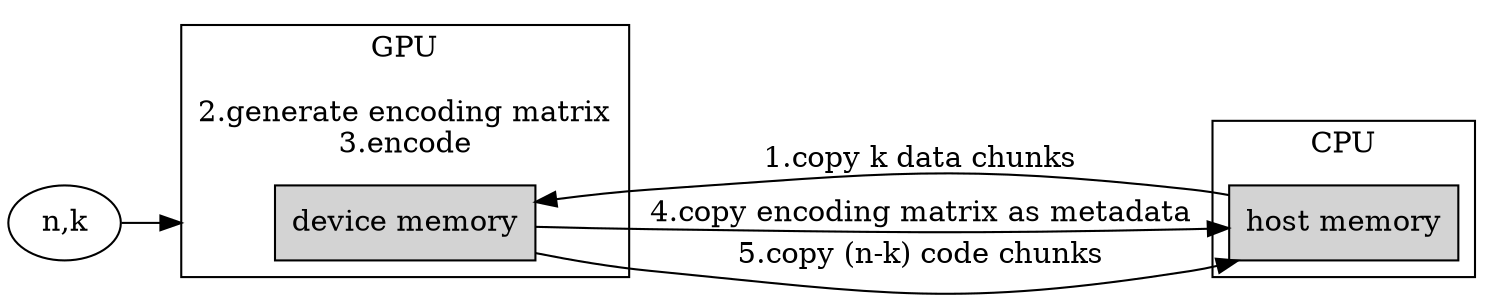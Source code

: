 digraph GPUencode
{
rankdir=LR;
compound=true;
subgraph clusterCPU
{
node [style=filled];
shape=box;
label="CPU";
"hostMem"
[
shape=box
label="host memory"
]
/*
hostMem [shape=box];
*/
}
//n_k [label="n, k"];
/*
subgraph n_k
{
label="n,k"
}
*/
subgraph clusterGPU
{
node [style=filled];
shape=box;
label="GPU\n\n2.generate encoding matrix\n3.encode";
//"3.encode";
"deviceMem"
[
shape=box
label="device memory"
]
//deviceMem -> deviceMem [label="3.encode", ltail=clusterGPU];
/*
deviceMem [shape=box];
label=GPU;
*/
}
hostMem -> deviceMem [label="1.copy k data chunks"];
deviceMem -> hostMem [label="4.copy encoding matrix as metadata"];
deviceMem -> hostMem [label="5.copy (n-k) code chunks"];
//"n,k" -> deviceMem [label="2.generate encoding matrix", lhead=clusterGPU];
"n,k" -> deviceMem [lhead=clusterGPU];
}
